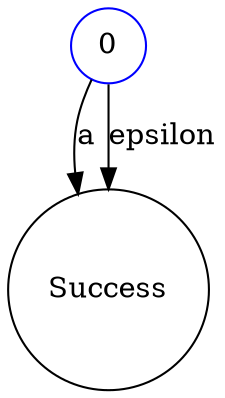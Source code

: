 digraph TestCase7 { 0 [shape=circle,label="0",color="#0000FF"]; 1 [shape=circle,label="Success",color="#000000"]; 0 -> 1[label="a"]; 0 -> 1[label="epsilon"]; }